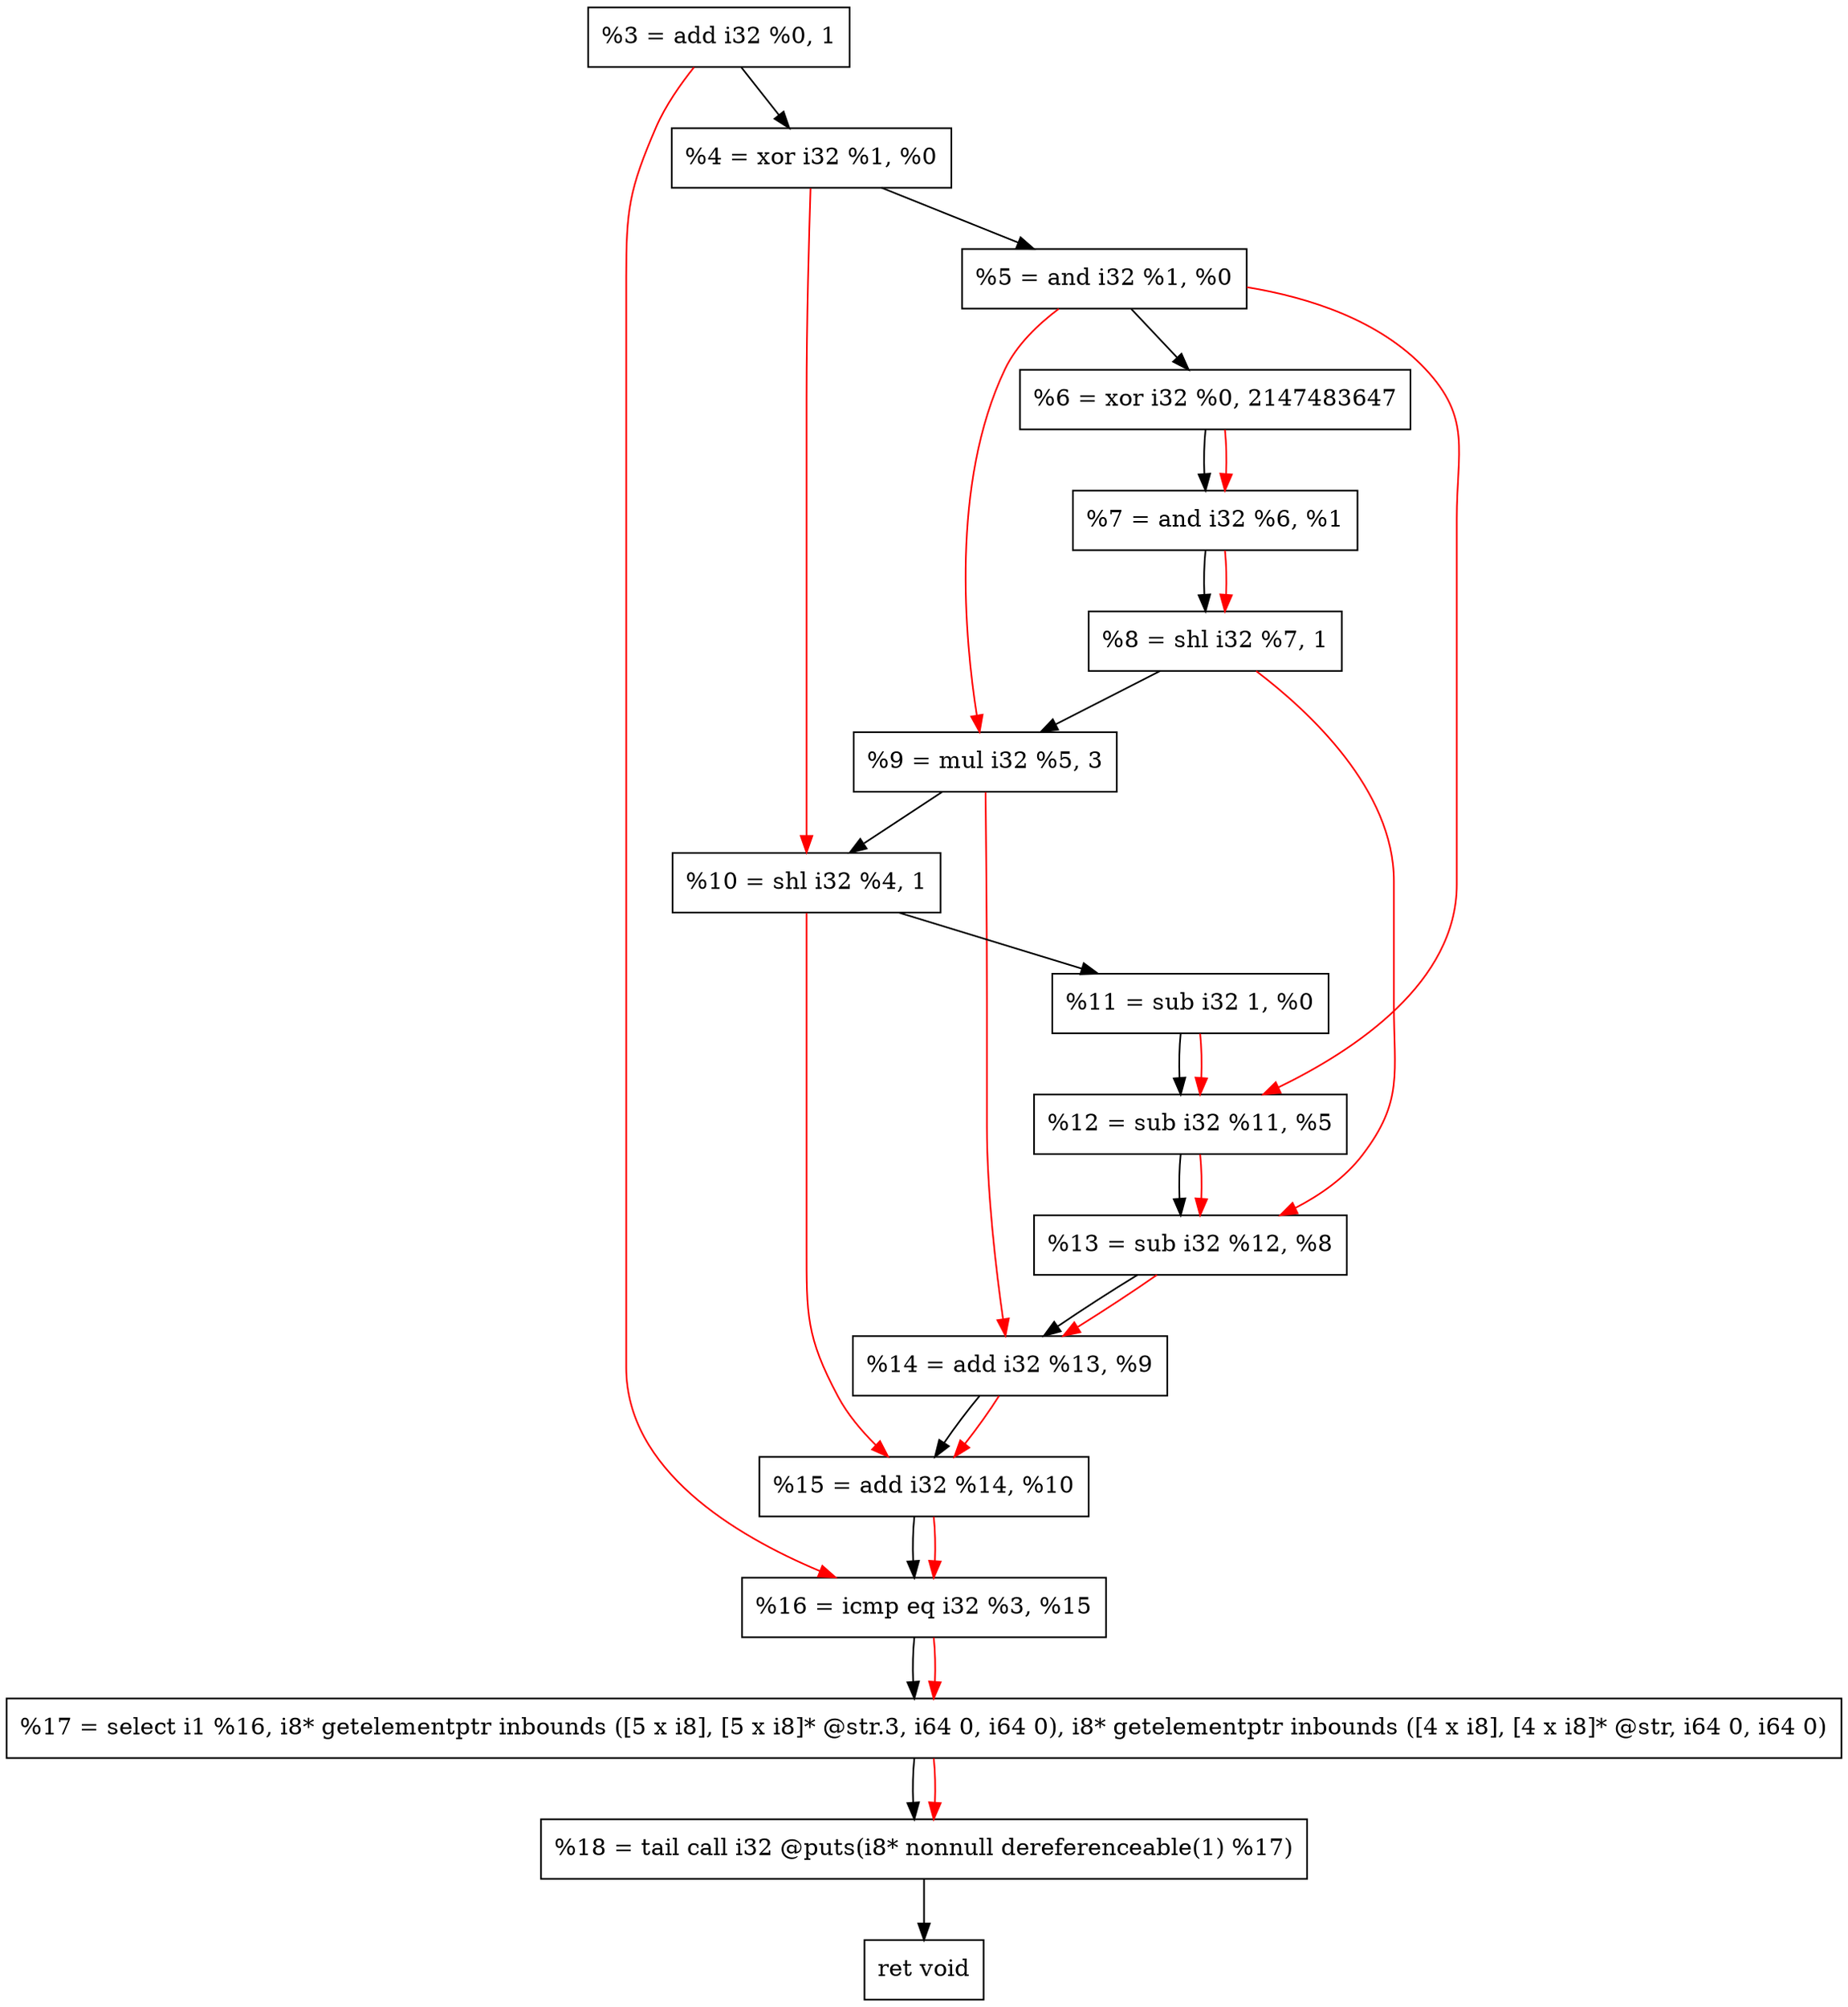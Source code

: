 digraph "DFG for'crackme' function" {
	Node0x99c9b0[shape=record, label="  %3 = add i32 %0, 1"];
	Node0x99ca20[shape=record, label="  %4 = xor i32 %1, %0"];
	Node0x99cae0[shape=record, label="  %5 = and i32 %1, %0"];
	Node0x99cb50[shape=record, label="  %6 = xor i32 %0, 2147483647"];
	Node0x99cbc0[shape=record, label="  %7 = and i32 %6, %1"];
	Node0x99cc30[shape=record, label="  %8 = shl i32 %7, 1"];
	Node0x99ccd0[shape=record, label="  %9 = mul i32 %5, 3"];
	Node0x99cd40[shape=record, label="  %10 = shl i32 %4, 1"];
	Node0x99cdb0[shape=record, label="  %11 = sub i32 1, %0"];
	Node0x99ce20[shape=record, label="  %12 = sub i32 %11, %5"];
	Node0x99ce90[shape=record, label="  %13 = sub i32 %12, %8"];
	Node0x99cf00[shape=record, label="  %14 = add i32 %13, %9"];
	Node0x99cf70[shape=record, label="  %15 = add i32 %14, %10"];
	Node0x99cfe0[shape=record, label="  %16 = icmp eq i32 %3, %15"];
	Node0x93d268[shape=record, label="  %17 = select i1 %16, i8* getelementptr inbounds ([5 x i8], [5 x i8]* @str.3, i64 0, i64 0), i8* getelementptr inbounds ([4 x i8], [4 x i8]* @str, i64 0, i64 0)"];
	Node0x99d480[shape=record, label="  %18 = tail call i32 @puts(i8* nonnull dereferenceable(1) %17)"];
	Node0x99d4d0[shape=record, label="  ret void"];
	Node0x99c9b0 -> Node0x99ca20;
	Node0x99ca20 -> Node0x99cae0;
	Node0x99cae0 -> Node0x99cb50;
	Node0x99cb50 -> Node0x99cbc0;
	Node0x99cbc0 -> Node0x99cc30;
	Node0x99cc30 -> Node0x99ccd0;
	Node0x99ccd0 -> Node0x99cd40;
	Node0x99cd40 -> Node0x99cdb0;
	Node0x99cdb0 -> Node0x99ce20;
	Node0x99ce20 -> Node0x99ce90;
	Node0x99ce90 -> Node0x99cf00;
	Node0x99cf00 -> Node0x99cf70;
	Node0x99cf70 -> Node0x99cfe0;
	Node0x99cfe0 -> Node0x93d268;
	Node0x93d268 -> Node0x99d480;
	Node0x99d480 -> Node0x99d4d0;
edge [color=red]
	Node0x99cb50 -> Node0x99cbc0;
	Node0x99cbc0 -> Node0x99cc30;
	Node0x99cae0 -> Node0x99ccd0;
	Node0x99ca20 -> Node0x99cd40;
	Node0x99cdb0 -> Node0x99ce20;
	Node0x99cae0 -> Node0x99ce20;
	Node0x99ce20 -> Node0x99ce90;
	Node0x99cc30 -> Node0x99ce90;
	Node0x99ce90 -> Node0x99cf00;
	Node0x99ccd0 -> Node0x99cf00;
	Node0x99cf00 -> Node0x99cf70;
	Node0x99cd40 -> Node0x99cf70;
	Node0x99c9b0 -> Node0x99cfe0;
	Node0x99cf70 -> Node0x99cfe0;
	Node0x99cfe0 -> Node0x93d268;
	Node0x93d268 -> Node0x99d480;
}
